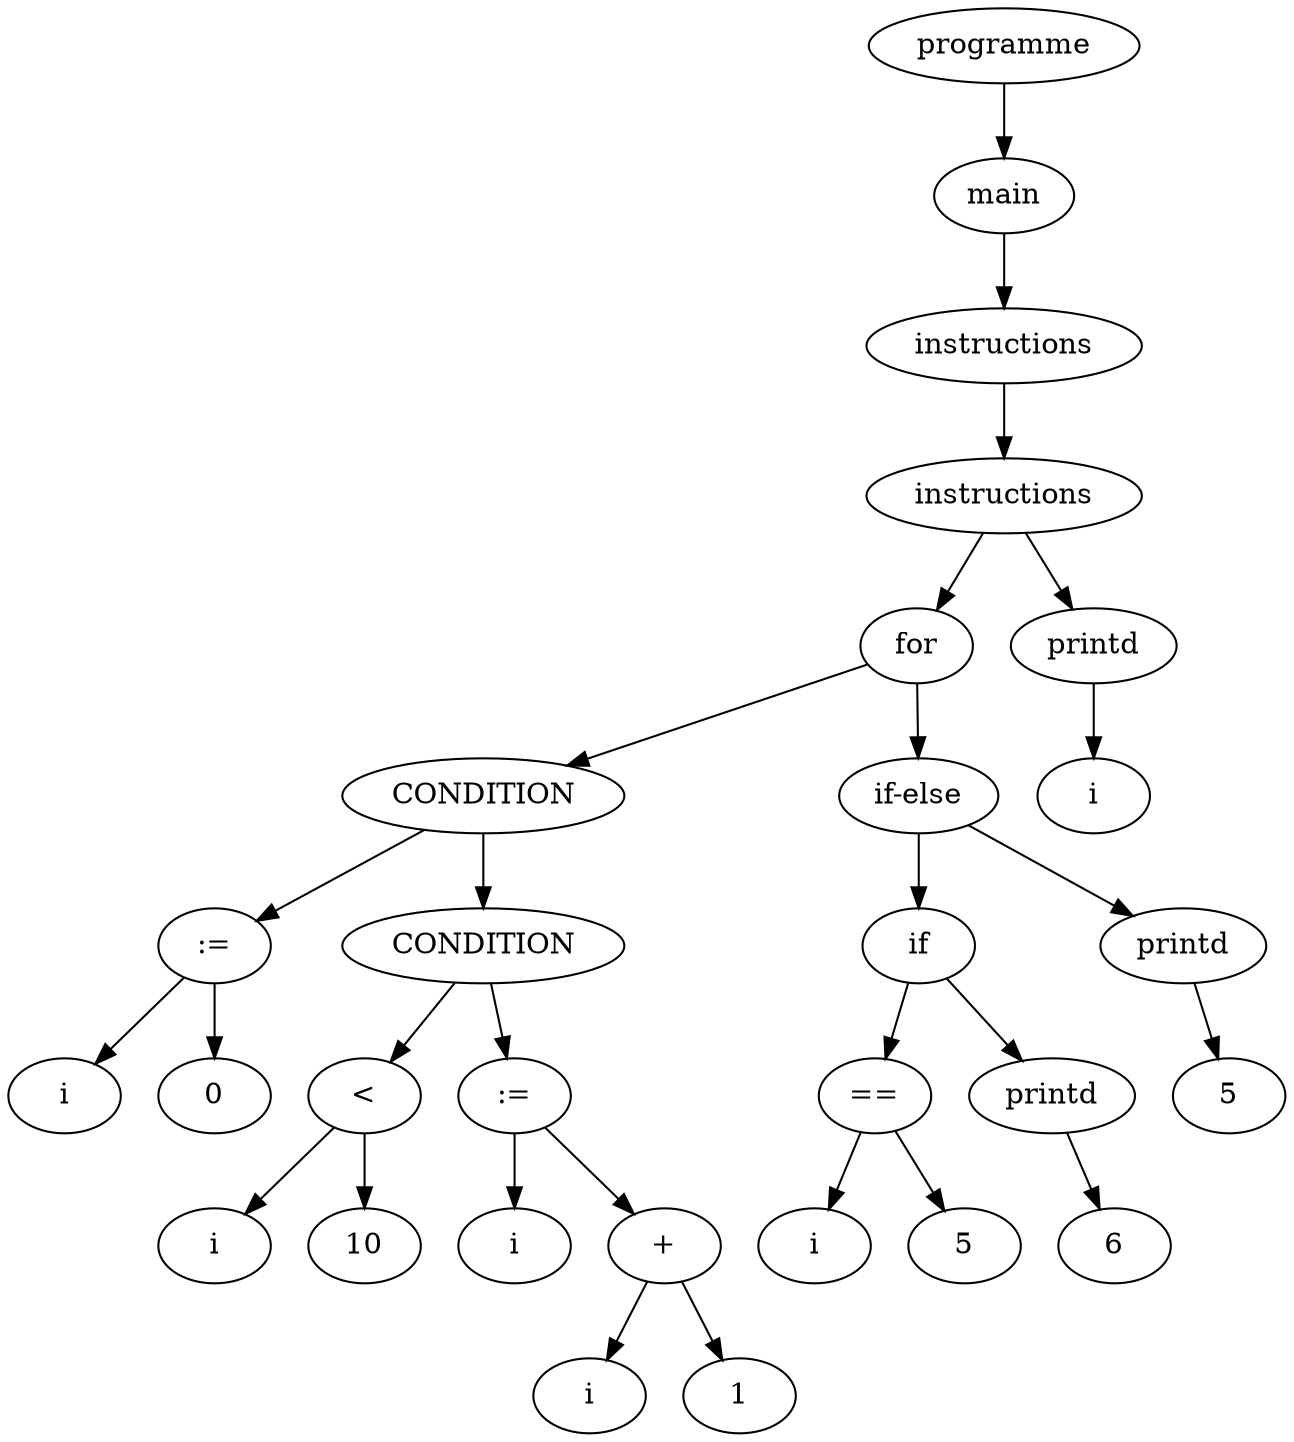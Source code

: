 digraph mon_programme {

node1 [label="programme" shape=ellipse ];
node2 [label="main" shape=ellipse ];
node3 [label="instructions" shape=ellipse ];
node4 [label="instructions" shape=ellipse ];
node5 [label="for" shape=ellipse ];
node6 [label="CONDITION" shape=ellipse ];
node7 [label=":=" shape=ellipse ];
node8 [label="i" shape=ellipse ];
node9 [label="0" shape=ellipse ];
node10 [label="CONDITION" shape=ellipse ];
node11 [label="<" shape=ellipse ];
node12 [label="i" shape=ellipse ];
node13 [label="10" shape=ellipse ];
node14 [label=":=" shape=ellipse ];
node15 [label="i" shape=ellipse ];
node16 [label="+" shape=ellipse ];
node17 [label="i" shape=ellipse ];
node18 [label="1" shape=ellipse ];
node19 [label="if-else" shape=ellipse ];
node20 [label="if" shape=ellipse ];
node21 [label="==" shape=ellipse ];
node22 [label="i" shape=ellipse ];
node23 [label="5" shape=ellipse ];
node24 [label="printd" shape=ellipse ];
node25 [label="6" shape=ellipse ];
node26 [label="printd" shape=ellipse ];
node27 [label="5" shape=ellipse ];
node28 [label="printd" shape=ellipse ];
node29 [label="i" shape=ellipse ];
node7->node8;
node7->node9;
node11->node12;
node11->node13;
node16->node17;
node16->node18;
node14->node15;
node14->node16;
node10->node11;
node10->node14;
node6->node7;
node6->node10;
node21->node22;
node21->node23;
node24->node25;
node20->node21;
node20->node24;
node26->node27;
node19->node20;
node19->node26;
node5->node6;
node5->node19;
node28->node29;
node4->node5;
node4->node28;
node3->node4;
node2->node3;
node1->node2;
}